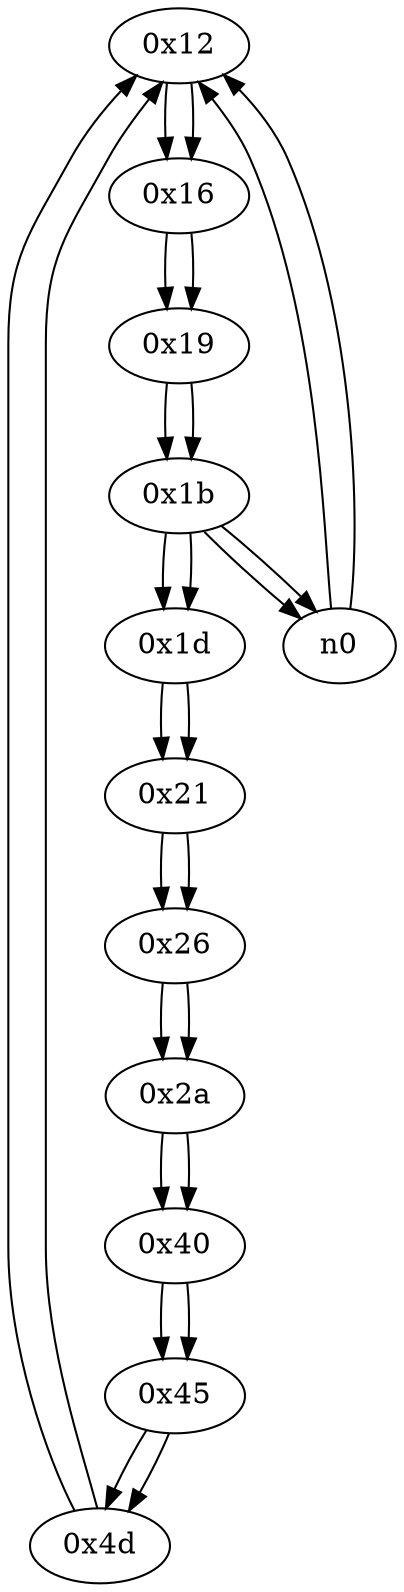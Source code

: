 digraph G{
/* nodes */
/* Start Freq.: 581 */
/* entry: 0x12  */
  n1 [label="0x12"]
  n2 [label="0x16"]
  n3 [label="0x19"]
  n4 [label="0x1b"]
  n5 [label="0x1d"]
  n6 [label="0x21"]
  n7 [label="0x26"]
  n8 [label="0x2a"]
  n9 [label="0x40"]
  na [label="0x45"]
  nb [label="0x4d"]
/* edges */
n1 -> n2;
n0 -> n1;
nb -> n1;
n0 -> n1;
n2 -> n3;
n1 -> n2;
n3 -> n4;
n2 -> n3;
n4 -> n5;
n4 -> n0;
n4 -> n0;
n3 -> n4;
n5 -> n6;
n4 -> n5;
n6 -> n7;
n5 -> n6;
n7 -> n8;
n6 -> n7;
n8 -> n9;
n7 -> n8;
n9 -> na;
n8 -> n9;
na -> nb;
n9 -> na;
nb -> n1;
na -> nb;
}
